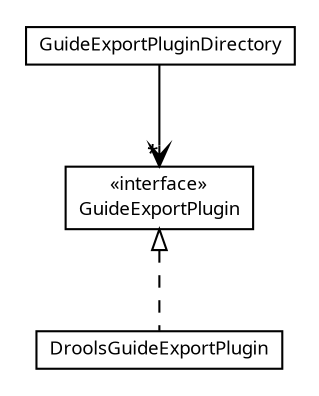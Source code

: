 #!/usr/local/bin/dot
#
# Class diagram 
# Generated by UMLGraph version R5_6 (http://www.umlgraph.org/)
#

digraph G {
	edge [fontname="Trebuchet MS",fontsize=10,labelfontname="Trebuchet MS",labelfontsize=10];
	node [fontname="Trebuchet MS",fontsize=10,shape=plaintext];
	nodesep=0.25;
	ranksep=0.5;
	// se.cambio.cds.gdl.editor.controller.exportplugins.GuideExportPluginDirectory
	c58849 [label=<<table title="se.cambio.cds.gdl.editor.controller.exportplugins.GuideExportPluginDirectory" border="0" cellborder="1" cellspacing="0" cellpadding="2" port="p" href="./GuideExportPluginDirectory.html">
		<tr><td><table border="0" cellspacing="0" cellpadding="1">
<tr><td align="center" balign="center"><font face="Trebuchet MS"> GuideExportPluginDirectory </font></td></tr>
		</table></td></tr>
		</table>>, URL="./GuideExportPluginDirectory.html", fontname="Trebuchet MS", fontcolor="black", fontsize=9.0];
	// se.cambio.cds.gdl.editor.controller.exportplugins.GuideExportPlugin
	c58850 [label=<<table title="se.cambio.cds.gdl.editor.controller.exportplugins.GuideExportPlugin" border="0" cellborder="1" cellspacing="0" cellpadding="2" port="p" href="./GuideExportPlugin.html">
		<tr><td><table border="0" cellspacing="0" cellpadding="1">
<tr><td align="center" balign="center"> &#171;interface&#187; </td></tr>
<tr><td align="center" balign="center"><font face="Trebuchet MS"> GuideExportPlugin </font></td></tr>
		</table></td></tr>
		</table>>, URL="./GuideExportPlugin.html", fontname="Trebuchet MS", fontcolor="black", fontsize=9.0];
	// se.cambio.cds.gdl.editor.controller.exportplugins.DroolsGuideExportPlugin
	c58851 [label=<<table title="se.cambio.cds.gdl.editor.controller.exportplugins.DroolsGuideExportPlugin" border="0" cellborder="1" cellspacing="0" cellpadding="2" port="p" href="./DroolsGuideExportPlugin.html">
		<tr><td><table border="0" cellspacing="0" cellpadding="1">
<tr><td align="center" balign="center"><font face="Trebuchet MS"> DroolsGuideExportPlugin </font></td></tr>
		</table></td></tr>
		</table>>, URL="./DroolsGuideExportPlugin.html", fontname="Trebuchet MS", fontcolor="black", fontsize=9.0];
	//se.cambio.cds.gdl.editor.controller.exportplugins.DroolsGuideExportPlugin implements se.cambio.cds.gdl.editor.controller.exportplugins.GuideExportPlugin
	c58850:p -> c58851:p [dir=back,arrowtail=empty,style=dashed];
	// se.cambio.cds.gdl.editor.controller.exportplugins.GuideExportPluginDirectory NAVASSOC se.cambio.cds.gdl.editor.controller.exportplugins.GuideExportPlugin
	c58849:p -> c58850:p [taillabel="", label="", headlabel="*", fontname="Trebuchet MS", fontcolor="black", fontsize=10.0, color="black", arrowhead=open];
}


